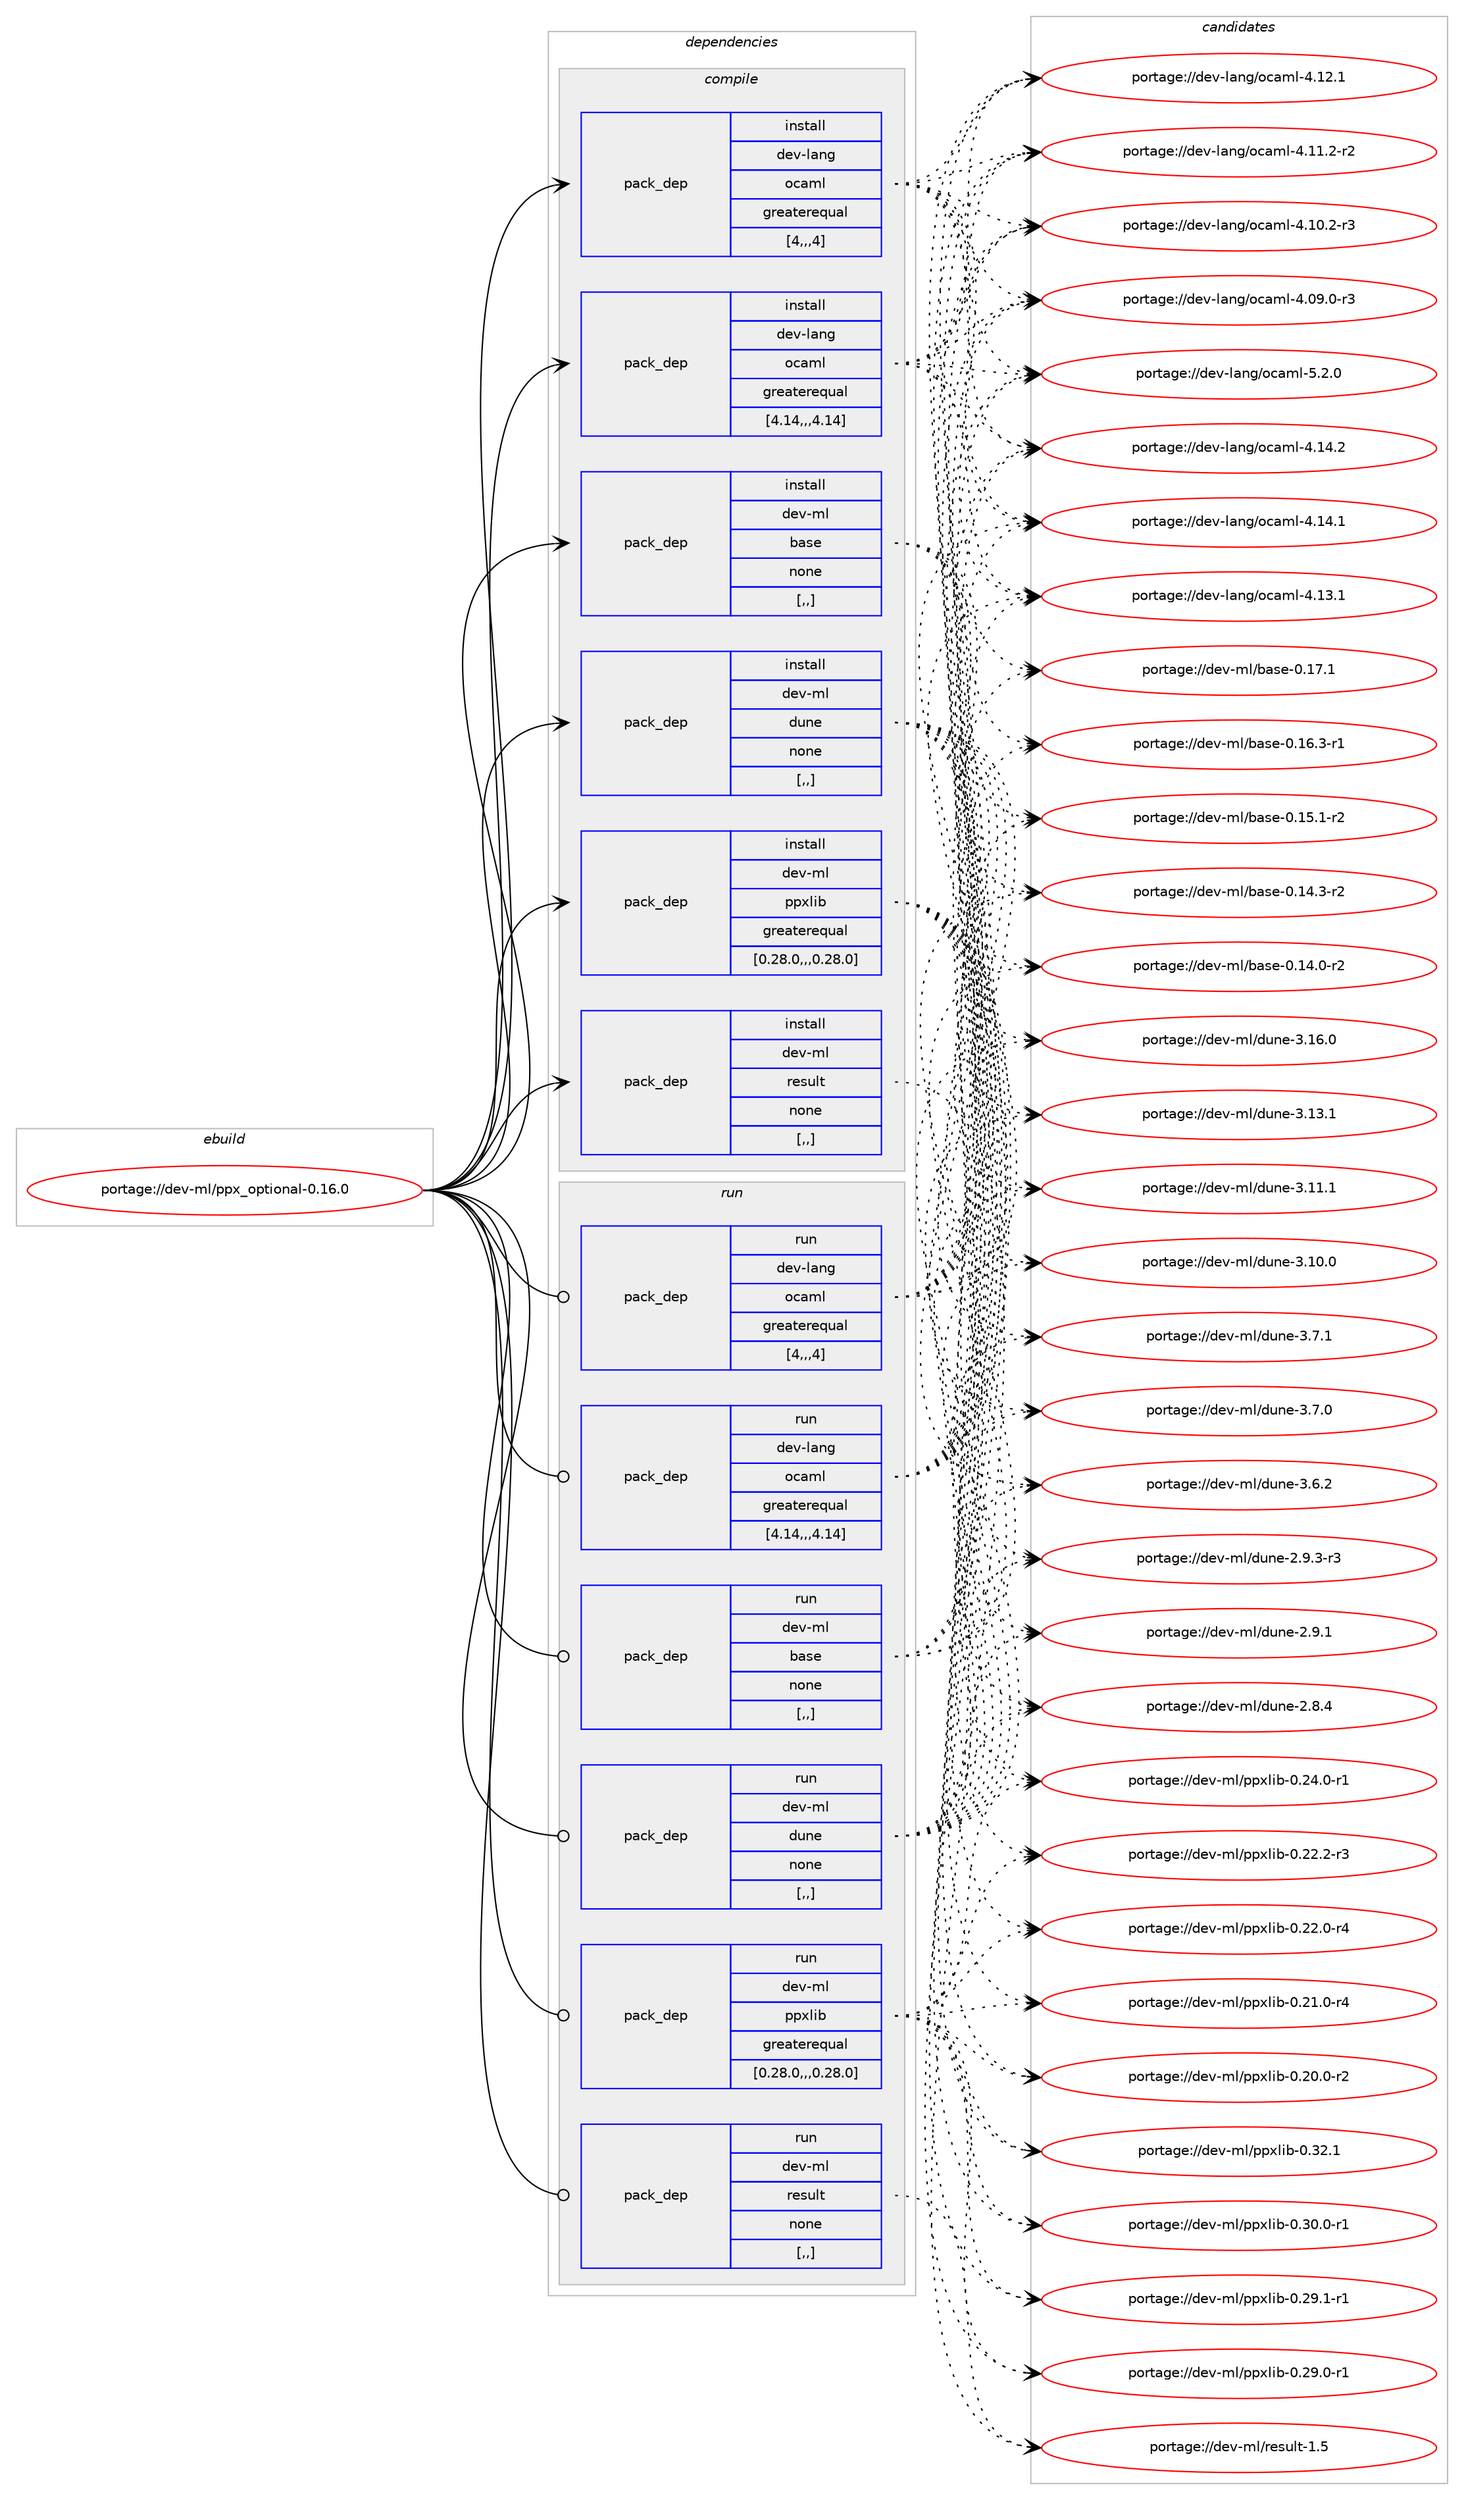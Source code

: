 digraph prolog {

# *************
# Graph options
# *************

newrank=true;
concentrate=true;
compound=true;
graph [rankdir=LR,fontname=Helvetica,fontsize=10,ranksep=1.5];#, ranksep=2.5, nodesep=0.2];
edge  [arrowhead=vee];
node  [fontname=Helvetica,fontsize=10];

# **********
# The ebuild
# **********

subgraph cluster_leftcol {
color=gray;
label=<<i>ebuild</i>>;
id [label="portage://dev-ml/ppx_optional-0.16.0", color=red, width=4, href="../dev-ml/ppx_optional-0.16.0.svg"];
}

# ****************
# The dependencies
# ****************

subgraph cluster_midcol {
color=gray;
label=<<i>dependencies</i>>;
subgraph cluster_compile {
fillcolor="#eeeeee";
style=filled;
label=<<i>compile</i>>;
subgraph pack92913 {
dependency123907 [label=<<TABLE BORDER="0" CELLBORDER="1" CELLSPACING="0" CELLPADDING="4" WIDTH="220"><TR><TD ROWSPAN="6" CELLPADDING="30">pack_dep</TD></TR><TR><TD WIDTH="110">install</TD></TR><TR><TD>dev-lang</TD></TR><TR><TD>ocaml</TD></TR><TR><TD>greaterequal</TD></TR><TR><TD>[4,,,4]</TD></TR></TABLE>>, shape=none, color=blue];
}
id:e -> dependency123907:w [weight=20,style="solid",arrowhead="vee"];
subgraph pack92914 {
dependency123908 [label=<<TABLE BORDER="0" CELLBORDER="1" CELLSPACING="0" CELLPADDING="4" WIDTH="220"><TR><TD ROWSPAN="6" CELLPADDING="30">pack_dep</TD></TR><TR><TD WIDTH="110">install</TD></TR><TR><TD>dev-lang</TD></TR><TR><TD>ocaml</TD></TR><TR><TD>greaterequal</TD></TR><TR><TD>[4.14,,,4.14]</TD></TR></TABLE>>, shape=none, color=blue];
}
id:e -> dependency123908:w [weight=20,style="solid",arrowhead="vee"];
subgraph pack92915 {
dependency123909 [label=<<TABLE BORDER="0" CELLBORDER="1" CELLSPACING="0" CELLPADDING="4" WIDTH="220"><TR><TD ROWSPAN="6" CELLPADDING="30">pack_dep</TD></TR><TR><TD WIDTH="110">install</TD></TR><TR><TD>dev-ml</TD></TR><TR><TD>base</TD></TR><TR><TD>none</TD></TR><TR><TD>[,,]</TD></TR></TABLE>>, shape=none, color=blue];
}
id:e -> dependency123909:w [weight=20,style="solid",arrowhead="vee"];
subgraph pack92916 {
dependency123910 [label=<<TABLE BORDER="0" CELLBORDER="1" CELLSPACING="0" CELLPADDING="4" WIDTH="220"><TR><TD ROWSPAN="6" CELLPADDING="30">pack_dep</TD></TR><TR><TD WIDTH="110">install</TD></TR><TR><TD>dev-ml</TD></TR><TR><TD>dune</TD></TR><TR><TD>none</TD></TR><TR><TD>[,,]</TD></TR></TABLE>>, shape=none, color=blue];
}
id:e -> dependency123910:w [weight=20,style="solid",arrowhead="vee"];
subgraph pack92917 {
dependency123911 [label=<<TABLE BORDER="0" CELLBORDER="1" CELLSPACING="0" CELLPADDING="4" WIDTH="220"><TR><TD ROWSPAN="6" CELLPADDING="30">pack_dep</TD></TR><TR><TD WIDTH="110">install</TD></TR><TR><TD>dev-ml</TD></TR><TR><TD>ppxlib</TD></TR><TR><TD>greaterequal</TD></TR><TR><TD>[0.28.0,,,0.28.0]</TD></TR></TABLE>>, shape=none, color=blue];
}
id:e -> dependency123911:w [weight=20,style="solid",arrowhead="vee"];
subgraph pack92918 {
dependency123912 [label=<<TABLE BORDER="0" CELLBORDER="1" CELLSPACING="0" CELLPADDING="4" WIDTH="220"><TR><TD ROWSPAN="6" CELLPADDING="30">pack_dep</TD></TR><TR><TD WIDTH="110">install</TD></TR><TR><TD>dev-ml</TD></TR><TR><TD>result</TD></TR><TR><TD>none</TD></TR><TR><TD>[,,]</TD></TR></TABLE>>, shape=none, color=blue];
}
id:e -> dependency123912:w [weight=20,style="solid",arrowhead="vee"];
}
subgraph cluster_compileandrun {
fillcolor="#eeeeee";
style=filled;
label=<<i>compile and run</i>>;
}
subgraph cluster_run {
fillcolor="#eeeeee";
style=filled;
label=<<i>run</i>>;
subgraph pack92919 {
dependency123913 [label=<<TABLE BORDER="0" CELLBORDER="1" CELLSPACING="0" CELLPADDING="4" WIDTH="220"><TR><TD ROWSPAN="6" CELLPADDING="30">pack_dep</TD></TR><TR><TD WIDTH="110">run</TD></TR><TR><TD>dev-lang</TD></TR><TR><TD>ocaml</TD></TR><TR><TD>greaterequal</TD></TR><TR><TD>[4,,,4]</TD></TR></TABLE>>, shape=none, color=blue];
}
id:e -> dependency123913:w [weight=20,style="solid",arrowhead="odot"];
subgraph pack92920 {
dependency123914 [label=<<TABLE BORDER="0" CELLBORDER="1" CELLSPACING="0" CELLPADDING="4" WIDTH="220"><TR><TD ROWSPAN="6" CELLPADDING="30">pack_dep</TD></TR><TR><TD WIDTH="110">run</TD></TR><TR><TD>dev-lang</TD></TR><TR><TD>ocaml</TD></TR><TR><TD>greaterequal</TD></TR><TR><TD>[4.14,,,4.14]</TD></TR></TABLE>>, shape=none, color=blue];
}
id:e -> dependency123914:w [weight=20,style="solid",arrowhead="odot"];
subgraph pack92921 {
dependency123915 [label=<<TABLE BORDER="0" CELLBORDER="1" CELLSPACING="0" CELLPADDING="4" WIDTH="220"><TR><TD ROWSPAN="6" CELLPADDING="30">pack_dep</TD></TR><TR><TD WIDTH="110">run</TD></TR><TR><TD>dev-ml</TD></TR><TR><TD>base</TD></TR><TR><TD>none</TD></TR><TR><TD>[,,]</TD></TR></TABLE>>, shape=none, color=blue];
}
id:e -> dependency123915:w [weight=20,style="solid",arrowhead="odot"];
subgraph pack92922 {
dependency123916 [label=<<TABLE BORDER="0" CELLBORDER="1" CELLSPACING="0" CELLPADDING="4" WIDTH="220"><TR><TD ROWSPAN="6" CELLPADDING="30">pack_dep</TD></TR><TR><TD WIDTH="110">run</TD></TR><TR><TD>dev-ml</TD></TR><TR><TD>dune</TD></TR><TR><TD>none</TD></TR><TR><TD>[,,]</TD></TR></TABLE>>, shape=none, color=blue];
}
id:e -> dependency123916:w [weight=20,style="solid",arrowhead="odot"];
subgraph pack92923 {
dependency123917 [label=<<TABLE BORDER="0" CELLBORDER="1" CELLSPACING="0" CELLPADDING="4" WIDTH="220"><TR><TD ROWSPAN="6" CELLPADDING="30">pack_dep</TD></TR><TR><TD WIDTH="110">run</TD></TR><TR><TD>dev-ml</TD></TR><TR><TD>ppxlib</TD></TR><TR><TD>greaterequal</TD></TR><TR><TD>[0.28.0,,,0.28.0]</TD></TR></TABLE>>, shape=none, color=blue];
}
id:e -> dependency123917:w [weight=20,style="solid",arrowhead="odot"];
subgraph pack92924 {
dependency123918 [label=<<TABLE BORDER="0" CELLBORDER="1" CELLSPACING="0" CELLPADDING="4" WIDTH="220"><TR><TD ROWSPAN="6" CELLPADDING="30">pack_dep</TD></TR><TR><TD WIDTH="110">run</TD></TR><TR><TD>dev-ml</TD></TR><TR><TD>result</TD></TR><TR><TD>none</TD></TR><TR><TD>[,,]</TD></TR></TABLE>>, shape=none, color=blue];
}
id:e -> dependency123918:w [weight=20,style="solid",arrowhead="odot"];
}
}

# **************
# The candidates
# **************

subgraph cluster_choices {
rank=same;
color=gray;
label=<<i>candidates</i>>;

subgraph choice92913 {
color=black;
nodesep=1;
choice1001011184510897110103471119997109108455346504648 [label="portage://dev-lang/ocaml-5.2.0", color=red, width=4,href="../dev-lang/ocaml-5.2.0.svg"];
choice100101118451089711010347111999710910845524649524650 [label="portage://dev-lang/ocaml-4.14.2", color=red, width=4,href="../dev-lang/ocaml-4.14.2.svg"];
choice100101118451089711010347111999710910845524649524649 [label="portage://dev-lang/ocaml-4.14.1", color=red, width=4,href="../dev-lang/ocaml-4.14.1.svg"];
choice100101118451089711010347111999710910845524649514649 [label="portage://dev-lang/ocaml-4.13.1", color=red, width=4,href="../dev-lang/ocaml-4.13.1.svg"];
choice100101118451089711010347111999710910845524649504649 [label="portage://dev-lang/ocaml-4.12.1", color=red, width=4,href="../dev-lang/ocaml-4.12.1.svg"];
choice1001011184510897110103471119997109108455246494946504511450 [label="portage://dev-lang/ocaml-4.11.2-r2", color=red, width=4,href="../dev-lang/ocaml-4.11.2-r2.svg"];
choice1001011184510897110103471119997109108455246494846504511451 [label="portage://dev-lang/ocaml-4.10.2-r3", color=red, width=4,href="../dev-lang/ocaml-4.10.2-r3.svg"];
choice1001011184510897110103471119997109108455246485746484511451 [label="portage://dev-lang/ocaml-4.09.0-r3", color=red, width=4,href="../dev-lang/ocaml-4.09.0-r3.svg"];
dependency123907:e -> choice1001011184510897110103471119997109108455346504648:w [style=dotted,weight="100"];
dependency123907:e -> choice100101118451089711010347111999710910845524649524650:w [style=dotted,weight="100"];
dependency123907:e -> choice100101118451089711010347111999710910845524649524649:w [style=dotted,weight="100"];
dependency123907:e -> choice100101118451089711010347111999710910845524649514649:w [style=dotted,weight="100"];
dependency123907:e -> choice100101118451089711010347111999710910845524649504649:w [style=dotted,weight="100"];
dependency123907:e -> choice1001011184510897110103471119997109108455246494946504511450:w [style=dotted,weight="100"];
dependency123907:e -> choice1001011184510897110103471119997109108455246494846504511451:w [style=dotted,weight="100"];
dependency123907:e -> choice1001011184510897110103471119997109108455246485746484511451:w [style=dotted,weight="100"];
}
subgraph choice92914 {
color=black;
nodesep=1;
choice1001011184510897110103471119997109108455346504648 [label="portage://dev-lang/ocaml-5.2.0", color=red, width=4,href="../dev-lang/ocaml-5.2.0.svg"];
choice100101118451089711010347111999710910845524649524650 [label="portage://dev-lang/ocaml-4.14.2", color=red, width=4,href="../dev-lang/ocaml-4.14.2.svg"];
choice100101118451089711010347111999710910845524649524649 [label="portage://dev-lang/ocaml-4.14.1", color=red, width=4,href="../dev-lang/ocaml-4.14.1.svg"];
choice100101118451089711010347111999710910845524649514649 [label="portage://dev-lang/ocaml-4.13.1", color=red, width=4,href="../dev-lang/ocaml-4.13.1.svg"];
choice100101118451089711010347111999710910845524649504649 [label="portage://dev-lang/ocaml-4.12.1", color=red, width=4,href="../dev-lang/ocaml-4.12.1.svg"];
choice1001011184510897110103471119997109108455246494946504511450 [label="portage://dev-lang/ocaml-4.11.2-r2", color=red, width=4,href="../dev-lang/ocaml-4.11.2-r2.svg"];
choice1001011184510897110103471119997109108455246494846504511451 [label="portage://dev-lang/ocaml-4.10.2-r3", color=red, width=4,href="../dev-lang/ocaml-4.10.2-r3.svg"];
choice1001011184510897110103471119997109108455246485746484511451 [label="portage://dev-lang/ocaml-4.09.0-r3", color=red, width=4,href="../dev-lang/ocaml-4.09.0-r3.svg"];
dependency123908:e -> choice1001011184510897110103471119997109108455346504648:w [style=dotted,weight="100"];
dependency123908:e -> choice100101118451089711010347111999710910845524649524650:w [style=dotted,weight="100"];
dependency123908:e -> choice100101118451089711010347111999710910845524649524649:w [style=dotted,weight="100"];
dependency123908:e -> choice100101118451089711010347111999710910845524649514649:w [style=dotted,weight="100"];
dependency123908:e -> choice100101118451089711010347111999710910845524649504649:w [style=dotted,weight="100"];
dependency123908:e -> choice1001011184510897110103471119997109108455246494946504511450:w [style=dotted,weight="100"];
dependency123908:e -> choice1001011184510897110103471119997109108455246494846504511451:w [style=dotted,weight="100"];
dependency123908:e -> choice1001011184510897110103471119997109108455246485746484511451:w [style=dotted,weight="100"];
}
subgraph choice92915 {
color=black;
nodesep=1;
choice1001011184510910847989711510145484649554649 [label="portage://dev-ml/base-0.17.1", color=red, width=4,href="../dev-ml/base-0.17.1.svg"];
choice10010111845109108479897115101454846495446514511449 [label="portage://dev-ml/base-0.16.3-r1", color=red, width=4,href="../dev-ml/base-0.16.3-r1.svg"];
choice10010111845109108479897115101454846495346494511450 [label="portage://dev-ml/base-0.15.1-r2", color=red, width=4,href="../dev-ml/base-0.15.1-r2.svg"];
choice10010111845109108479897115101454846495246514511450 [label="portage://dev-ml/base-0.14.3-r2", color=red, width=4,href="../dev-ml/base-0.14.3-r2.svg"];
choice10010111845109108479897115101454846495246484511450 [label="portage://dev-ml/base-0.14.0-r2", color=red, width=4,href="../dev-ml/base-0.14.0-r2.svg"];
dependency123909:e -> choice1001011184510910847989711510145484649554649:w [style=dotted,weight="100"];
dependency123909:e -> choice10010111845109108479897115101454846495446514511449:w [style=dotted,weight="100"];
dependency123909:e -> choice10010111845109108479897115101454846495346494511450:w [style=dotted,weight="100"];
dependency123909:e -> choice10010111845109108479897115101454846495246514511450:w [style=dotted,weight="100"];
dependency123909:e -> choice10010111845109108479897115101454846495246484511450:w [style=dotted,weight="100"];
}
subgraph choice92916 {
color=black;
nodesep=1;
choice100101118451091084710011711010145514649544648 [label="portage://dev-ml/dune-3.16.0", color=red, width=4,href="../dev-ml/dune-3.16.0.svg"];
choice100101118451091084710011711010145514649514649 [label="portage://dev-ml/dune-3.13.1", color=red, width=4,href="../dev-ml/dune-3.13.1.svg"];
choice100101118451091084710011711010145514649494649 [label="portage://dev-ml/dune-3.11.1", color=red, width=4,href="../dev-ml/dune-3.11.1.svg"];
choice100101118451091084710011711010145514649484648 [label="portage://dev-ml/dune-3.10.0", color=red, width=4,href="../dev-ml/dune-3.10.0.svg"];
choice1001011184510910847100117110101455146554649 [label="portage://dev-ml/dune-3.7.1", color=red, width=4,href="../dev-ml/dune-3.7.1.svg"];
choice1001011184510910847100117110101455146554648 [label="portage://dev-ml/dune-3.7.0", color=red, width=4,href="../dev-ml/dune-3.7.0.svg"];
choice1001011184510910847100117110101455146544650 [label="portage://dev-ml/dune-3.6.2", color=red, width=4,href="../dev-ml/dune-3.6.2.svg"];
choice10010111845109108471001171101014550465746514511451 [label="portage://dev-ml/dune-2.9.3-r3", color=red, width=4,href="../dev-ml/dune-2.9.3-r3.svg"];
choice1001011184510910847100117110101455046574649 [label="portage://dev-ml/dune-2.9.1", color=red, width=4,href="../dev-ml/dune-2.9.1.svg"];
choice1001011184510910847100117110101455046564652 [label="portage://dev-ml/dune-2.8.4", color=red, width=4,href="../dev-ml/dune-2.8.4.svg"];
dependency123910:e -> choice100101118451091084710011711010145514649544648:w [style=dotted,weight="100"];
dependency123910:e -> choice100101118451091084710011711010145514649514649:w [style=dotted,weight="100"];
dependency123910:e -> choice100101118451091084710011711010145514649494649:w [style=dotted,weight="100"];
dependency123910:e -> choice100101118451091084710011711010145514649484648:w [style=dotted,weight="100"];
dependency123910:e -> choice1001011184510910847100117110101455146554649:w [style=dotted,weight="100"];
dependency123910:e -> choice1001011184510910847100117110101455146554648:w [style=dotted,weight="100"];
dependency123910:e -> choice1001011184510910847100117110101455146544650:w [style=dotted,weight="100"];
dependency123910:e -> choice10010111845109108471001171101014550465746514511451:w [style=dotted,weight="100"];
dependency123910:e -> choice1001011184510910847100117110101455046574649:w [style=dotted,weight="100"];
dependency123910:e -> choice1001011184510910847100117110101455046564652:w [style=dotted,weight="100"];
}
subgraph choice92917 {
color=black;
nodesep=1;
choice10010111845109108471121121201081059845484651504649 [label="portage://dev-ml/ppxlib-0.32.1", color=red, width=4,href="../dev-ml/ppxlib-0.32.1.svg"];
choice100101118451091084711211212010810598454846514846484511449 [label="portage://dev-ml/ppxlib-0.30.0-r1", color=red, width=4,href="../dev-ml/ppxlib-0.30.0-r1.svg"];
choice100101118451091084711211212010810598454846505746494511449 [label="portage://dev-ml/ppxlib-0.29.1-r1", color=red, width=4,href="../dev-ml/ppxlib-0.29.1-r1.svg"];
choice100101118451091084711211212010810598454846505746484511449 [label="portage://dev-ml/ppxlib-0.29.0-r1", color=red, width=4,href="../dev-ml/ppxlib-0.29.0-r1.svg"];
choice100101118451091084711211212010810598454846505246484511449 [label="portage://dev-ml/ppxlib-0.24.0-r1", color=red, width=4,href="../dev-ml/ppxlib-0.24.0-r1.svg"];
choice100101118451091084711211212010810598454846505046504511451 [label="portage://dev-ml/ppxlib-0.22.2-r3", color=red, width=4,href="../dev-ml/ppxlib-0.22.2-r3.svg"];
choice100101118451091084711211212010810598454846505046484511452 [label="portage://dev-ml/ppxlib-0.22.0-r4", color=red, width=4,href="../dev-ml/ppxlib-0.22.0-r4.svg"];
choice100101118451091084711211212010810598454846504946484511452 [label="portage://dev-ml/ppxlib-0.21.0-r4", color=red, width=4,href="../dev-ml/ppxlib-0.21.0-r4.svg"];
choice100101118451091084711211212010810598454846504846484511450 [label="portage://dev-ml/ppxlib-0.20.0-r2", color=red, width=4,href="../dev-ml/ppxlib-0.20.0-r2.svg"];
dependency123911:e -> choice10010111845109108471121121201081059845484651504649:w [style=dotted,weight="100"];
dependency123911:e -> choice100101118451091084711211212010810598454846514846484511449:w [style=dotted,weight="100"];
dependency123911:e -> choice100101118451091084711211212010810598454846505746494511449:w [style=dotted,weight="100"];
dependency123911:e -> choice100101118451091084711211212010810598454846505746484511449:w [style=dotted,weight="100"];
dependency123911:e -> choice100101118451091084711211212010810598454846505246484511449:w [style=dotted,weight="100"];
dependency123911:e -> choice100101118451091084711211212010810598454846505046504511451:w [style=dotted,weight="100"];
dependency123911:e -> choice100101118451091084711211212010810598454846505046484511452:w [style=dotted,weight="100"];
dependency123911:e -> choice100101118451091084711211212010810598454846504946484511452:w [style=dotted,weight="100"];
dependency123911:e -> choice100101118451091084711211212010810598454846504846484511450:w [style=dotted,weight="100"];
}
subgraph choice92918 {
color=black;
nodesep=1;
choice100101118451091084711410111511710811645494653 [label="portage://dev-ml/result-1.5", color=red, width=4,href="../dev-ml/result-1.5.svg"];
dependency123912:e -> choice100101118451091084711410111511710811645494653:w [style=dotted,weight="100"];
}
subgraph choice92919 {
color=black;
nodesep=1;
choice1001011184510897110103471119997109108455346504648 [label="portage://dev-lang/ocaml-5.2.0", color=red, width=4,href="../dev-lang/ocaml-5.2.0.svg"];
choice100101118451089711010347111999710910845524649524650 [label="portage://dev-lang/ocaml-4.14.2", color=red, width=4,href="../dev-lang/ocaml-4.14.2.svg"];
choice100101118451089711010347111999710910845524649524649 [label="portage://dev-lang/ocaml-4.14.1", color=red, width=4,href="../dev-lang/ocaml-4.14.1.svg"];
choice100101118451089711010347111999710910845524649514649 [label="portage://dev-lang/ocaml-4.13.1", color=red, width=4,href="../dev-lang/ocaml-4.13.1.svg"];
choice100101118451089711010347111999710910845524649504649 [label="portage://dev-lang/ocaml-4.12.1", color=red, width=4,href="../dev-lang/ocaml-4.12.1.svg"];
choice1001011184510897110103471119997109108455246494946504511450 [label="portage://dev-lang/ocaml-4.11.2-r2", color=red, width=4,href="../dev-lang/ocaml-4.11.2-r2.svg"];
choice1001011184510897110103471119997109108455246494846504511451 [label="portage://dev-lang/ocaml-4.10.2-r3", color=red, width=4,href="../dev-lang/ocaml-4.10.2-r3.svg"];
choice1001011184510897110103471119997109108455246485746484511451 [label="portage://dev-lang/ocaml-4.09.0-r3", color=red, width=4,href="../dev-lang/ocaml-4.09.0-r3.svg"];
dependency123913:e -> choice1001011184510897110103471119997109108455346504648:w [style=dotted,weight="100"];
dependency123913:e -> choice100101118451089711010347111999710910845524649524650:w [style=dotted,weight="100"];
dependency123913:e -> choice100101118451089711010347111999710910845524649524649:w [style=dotted,weight="100"];
dependency123913:e -> choice100101118451089711010347111999710910845524649514649:w [style=dotted,weight="100"];
dependency123913:e -> choice100101118451089711010347111999710910845524649504649:w [style=dotted,weight="100"];
dependency123913:e -> choice1001011184510897110103471119997109108455246494946504511450:w [style=dotted,weight="100"];
dependency123913:e -> choice1001011184510897110103471119997109108455246494846504511451:w [style=dotted,weight="100"];
dependency123913:e -> choice1001011184510897110103471119997109108455246485746484511451:w [style=dotted,weight="100"];
}
subgraph choice92920 {
color=black;
nodesep=1;
choice1001011184510897110103471119997109108455346504648 [label="portage://dev-lang/ocaml-5.2.0", color=red, width=4,href="../dev-lang/ocaml-5.2.0.svg"];
choice100101118451089711010347111999710910845524649524650 [label="portage://dev-lang/ocaml-4.14.2", color=red, width=4,href="../dev-lang/ocaml-4.14.2.svg"];
choice100101118451089711010347111999710910845524649524649 [label="portage://dev-lang/ocaml-4.14.1", color=red, width=4,href="../dev-lang/ocaml-4.14.1.svg"];
choice100101118451089711010347111999710910845524649514649 [label="portage://dev-lang/ocaml-4.13.1", color=red, width=4,href="../dev-lang/ocaml-4.13.1.svg"];
choice100101118451089711010347111999710910845524649504649 [label="portage://dev-lang/ocaml-4.12.1", color=red, width=4,href="../dev-lang/ocaml-4.12.1.svg"];
choice1001011184510897110103471119997109108455246494946504511450 [label="portage://dev-lang/ocaml-4.11.2-r2", color=red, width=4,href="../dev-lang/ocaml-4.11.2-r2.svg"];
choice1001011184510897110103471119997109108455246494846504511451 [label="portage://dev-lang/ocaml-4.10.2-r3", color=red, width=4,href="../dev-lang/ocaml-4.10.2-r3.svg"];
choice1001011184510897110103471119997109108455246485746484511451 [label="portage://dev-lang/ocaml-4.09.0-r3", color=red, width=4,href="../dev-lang/ocaml-4.09.0-r3.svg"];
dependency123914:e -> choice1001011184510897110103471119997109108455346504648:w [style=dotted,weight="100"];
dependency123914:e -> choice100101118451089711010347111999710910845524649524650:w [style=dotted,weight="100"];
dependency123914:e -> choice100101118451089711010347111999710910845524649524649:w [style=dotted,weight="100"];
dependency123914:e -> choice100101118451089711010347111999710910845524649514649:w [style=dotted,weight="100"];
dependency123914:e -> choice100101118451089711010347111999710910845524649504649:w [style=dotted,weight="100"];
dependency123914:e -> choice1001011184510897110103471119997109108455246494946504511450:w [style=dotted,weight="100"];
dependency123914:e -> choice1001011184510897110103471119997109108455246494846504511451:w [style=dotted,weight="100"];
dependency123914:e -> choice1001011184510897110103471119997109108455246485746484511451:w [style=dotted,weight="100"];
}
subgraph choice92921 {
color=black;
nodesep=1;
choice1001011184510910847989711510145484649554649 [label="portage://dev-ml/base-0.17.1", color=red, width=4,href="../dev-ml/base-0.17.1.svg"];
choice10010111845109108479897115101454846495446514511449 [label="portage://dev-ml/base-0.16.3-r1", color=red, width=4,href="../dev-ml/base-0.16.3-r1.svg"];
choice10010111845109108479897115101454846495346494511450 [label="portage://dev-ml/base-0.15.1-r2", color=red, width=4,href="../dev-ml/base-0.15.1-r2.svg"];
choice10010111845109108479897115101454846495246514511450 [label="portage://dev-ml/base-0.14.3-r2", color=red, width=4,href="../dev-ml/base-0.14.3-r2.svg"];
choice10010111845109108479897115101454846495246484511450 [label="portage://dev-ml/base-0.14.0-r2", color=red, width=4,href="../dev-ml/base-0.14.0-r2.svg"];
dependency123915:e -> choice1001011184510910847989711510145484649554649:w [style=dotted,weight="100"];
dependency123915:e -> choice10010111845109108479897115101454846495446514511449:w [style=dotted,weight="100"];
dependency123915:e -> choice10010111845109108479897115101454846495346494511450:w [style=dotted,weight="100"];
dependency123915:e -> choice10010111845109108479897115101454846495246514511450:w [style=dotted,weight="100"];
dependency123915:e -> choice10010111845109108479897115101454846495246484511450:w [style=dotted,weight="100"];
}
subgraph choice92922 {
color=black;
nodesep=1;
choice100101118451091084710011711010145514649544648 [label="portage://dev-ml/dune-3.16.0", color=red, width=4,href="../dev-ml/dune-3.16.0.svg"];
choice100101118451091084710011711010145514649514649 [label="portage://dev-ml/dune-3.13.1", color=red, width=4,href="../dev-ml/dune-3.13.1.svg"];
choice100101118451091084710011711010145514649494649 [label="portage://dev-ml/dune-3.11.1", color=red, width=4,href="../dev-ml/dune-3.11.1.svg"];
choice100101118451091084710011711010145514649484648 [label="portage://dev-ml/dune-3.10.0", color=red, width=4,href="../dev-ml/dune-3.10.0.svg"];
choice1001011184510910847100117110101455146554649 [label="portage://dev-ml/dune-3.7.1", color=red, width=4,href="../dev-ml/dune-3.7.1.svg"];
choice1001011184510910847100117110101455146554648 [label="portage://dev-ml/dune-3.7.0", color=red, width=4,href="../dev-ml/dune-3.7.0.svg"];
choice1001011184510910847100117110101455146544650 [label="portage://dev-ml/dune-3.6.2", color=red, width=4,href="../dev-ml/dune-3.6.2.svg"];
choice10010111845109108471001171101014550465746514511451 [label="portage://dev-ml/dune-2.9.3-r3", color=red, width=4,href="../dev-ml/dune-2.9.3-r3.svg"];
choice1001011184510910847100117110101455046574649 [label="portage://dev-ml/dune-2.9.1", color=red, width=4,href="../dev-ml/dune-2.9.1.svg"];
choice1001011184510910847100117110101455046564652 [label="portage://dev-ml/dune-2.8.4", color=red, width=4,href="../dev-ml/dune-2.8.4.svg"];
dependency123916:e -> choice100101118451091084710011711010145514649544648:w [style=dotted,weight="100"];
dependency123916:e -> choice100101118451091084710011711010145514649514649:w [style=dotted,weight="100"];
dependency123916:e -> choice100101118451091084710011711010145514649494649:w [style=dotted,weight="100"];
dependency123916:e -> choice100101118451091084710011711010145514649484648:w [style=dotted,weight="100"];
dependency123916:e -> choice1001011184510910847100117110101455146554649:w [style=dotted,weight="100"];
dependency123916:e -> choice1001011184510910847100117110101455146554648:w [style=dotted,weight="100"];
dependency123916:e -> choice1001011184510910847100117110101455146544650:w [style=dotted,weight="100"];
dependency123916:e -> choice10010111845109108471001171101014550465746514511451:w [style=dotted,weight="100"];
dependency123916:e -> choice1001011184510910847100117110101455046574649:w [style=dotted,weight="100"];
dependency123916:e -> choice1001011184510910847100117110101455046564652:w [style=dotted,weight="100"];
}
subgraph choice92923 {
color=black;
nodesep=1;
choice10010111845109108471121121201081059845484651504649 [label="portage://dev-ml/ppxlib-0.32.1", color=red, width=4,href="../dev-ml/ppxlib-0.32.1.svg"];
choice100101118451091084711211212010810598454846514846484511449 [label="portage://dev-ml/ppxlib-0.30.0-r1", color=red, width=4,href="../dev-ml/ppxlib-0.30.0-r1.svg"];
choice100101118451091084711211212010810598454846505746494511449 [label="portage://dev-ml/ppxlib-0.29.1-r1", color=red, width=4,href="../dev-ml/ppxlib-0.29.1-r1.svg"];
choice100101118451091084711211212010810598454846505746484511449 [label="portage://dev-ml/ppxlib-0.29.0-r1", color=red, width=4,href="../dev-ml/ppxlib-0.29.0-r1.svg"];
choice100101118451091084711211212010810598454846505246484511449 [label="portage://dev-ml/ppxlib-0.24.0-r1", color=red, width=4,href="../dev-ml/ppxlib-0.24.0-r1.svg"];
choice100101118451091084711211212010810598454846505046504511451 [label="portage://dev-ml/ppxlib-0.22.2-r3", color=red, width=4,href="../dev-ml/ppxlib-0.22.2-r3.svg"];
choice100101118451091084711211212010810598454846505046484511452 [label="portage://dev-ml/ppxlib-0.22.0-r4", color=red, width=4,href="../dev-ml/ppxlib-0.22.0-r4.svg"];
choice100101118451091084711211212010810598454846504946484511452 [label="portage://dev-ml/ppxlib-0.21.0-r4", color=red, width=4,href="../dev-ml/ppxlib-0.21.0-r4.svg"];
choice100101118451091084711211212010810598454846504846484511450 [label="portage://dev-ml/ppxlib-0.20.0-r2", color=red, width=4,href="../dev-ml/ppxlib-0.20.0-r2.svg"];
dependency123917:e -> choice10010111845109108471121121201081059845484651504649:w [style=dotted,weight="100"];
dependency123917:e -> choice100101118451091084711211212010810598454846514846484511449:w [style=dotted,weight="100"];
dependency123917:e -> choice100101118451091084711211212010810598454846505746494511449:w [style=dotted,weight="100"];
dependency123917:e -> choice100101118451091084711211212010810598454846505746484511449:w [style=dotted,weight="100"];
dependency123917:e -> choice100101118451091084711211212010810598454846505246484511449:w [style=dotted,weight="100"];
dependency123917:e -> choice100101118451091084711211212010810598454846505046504511451:w [style=dotted,weight="100"];
dependency123917:e -> choice100101118451091084711211212010810598454846505046484511452:w [style=dotted,weight="100"];
dependency123917:e -> choice100101118451091084711211212010810598454846504946484511452:w [style=dotted,weight="100"];
dependency123917:e -> choice100101118451091084711211212010810598454846504846484511450:w [style=dotted,weight="100"];
}
subgraph choice92924 {
color=black;
nodesep=1;
choice100101118451091084711410111511710811645494653 [label="portage://dev-ml/result-1.5", color=red, width=4,href="../dev-ml/result-1.5.svg"];
dependency123918:e -> choice100101118451091084711410111511710811645494653:w [style=dotted,weight="100"];
}
}

}
